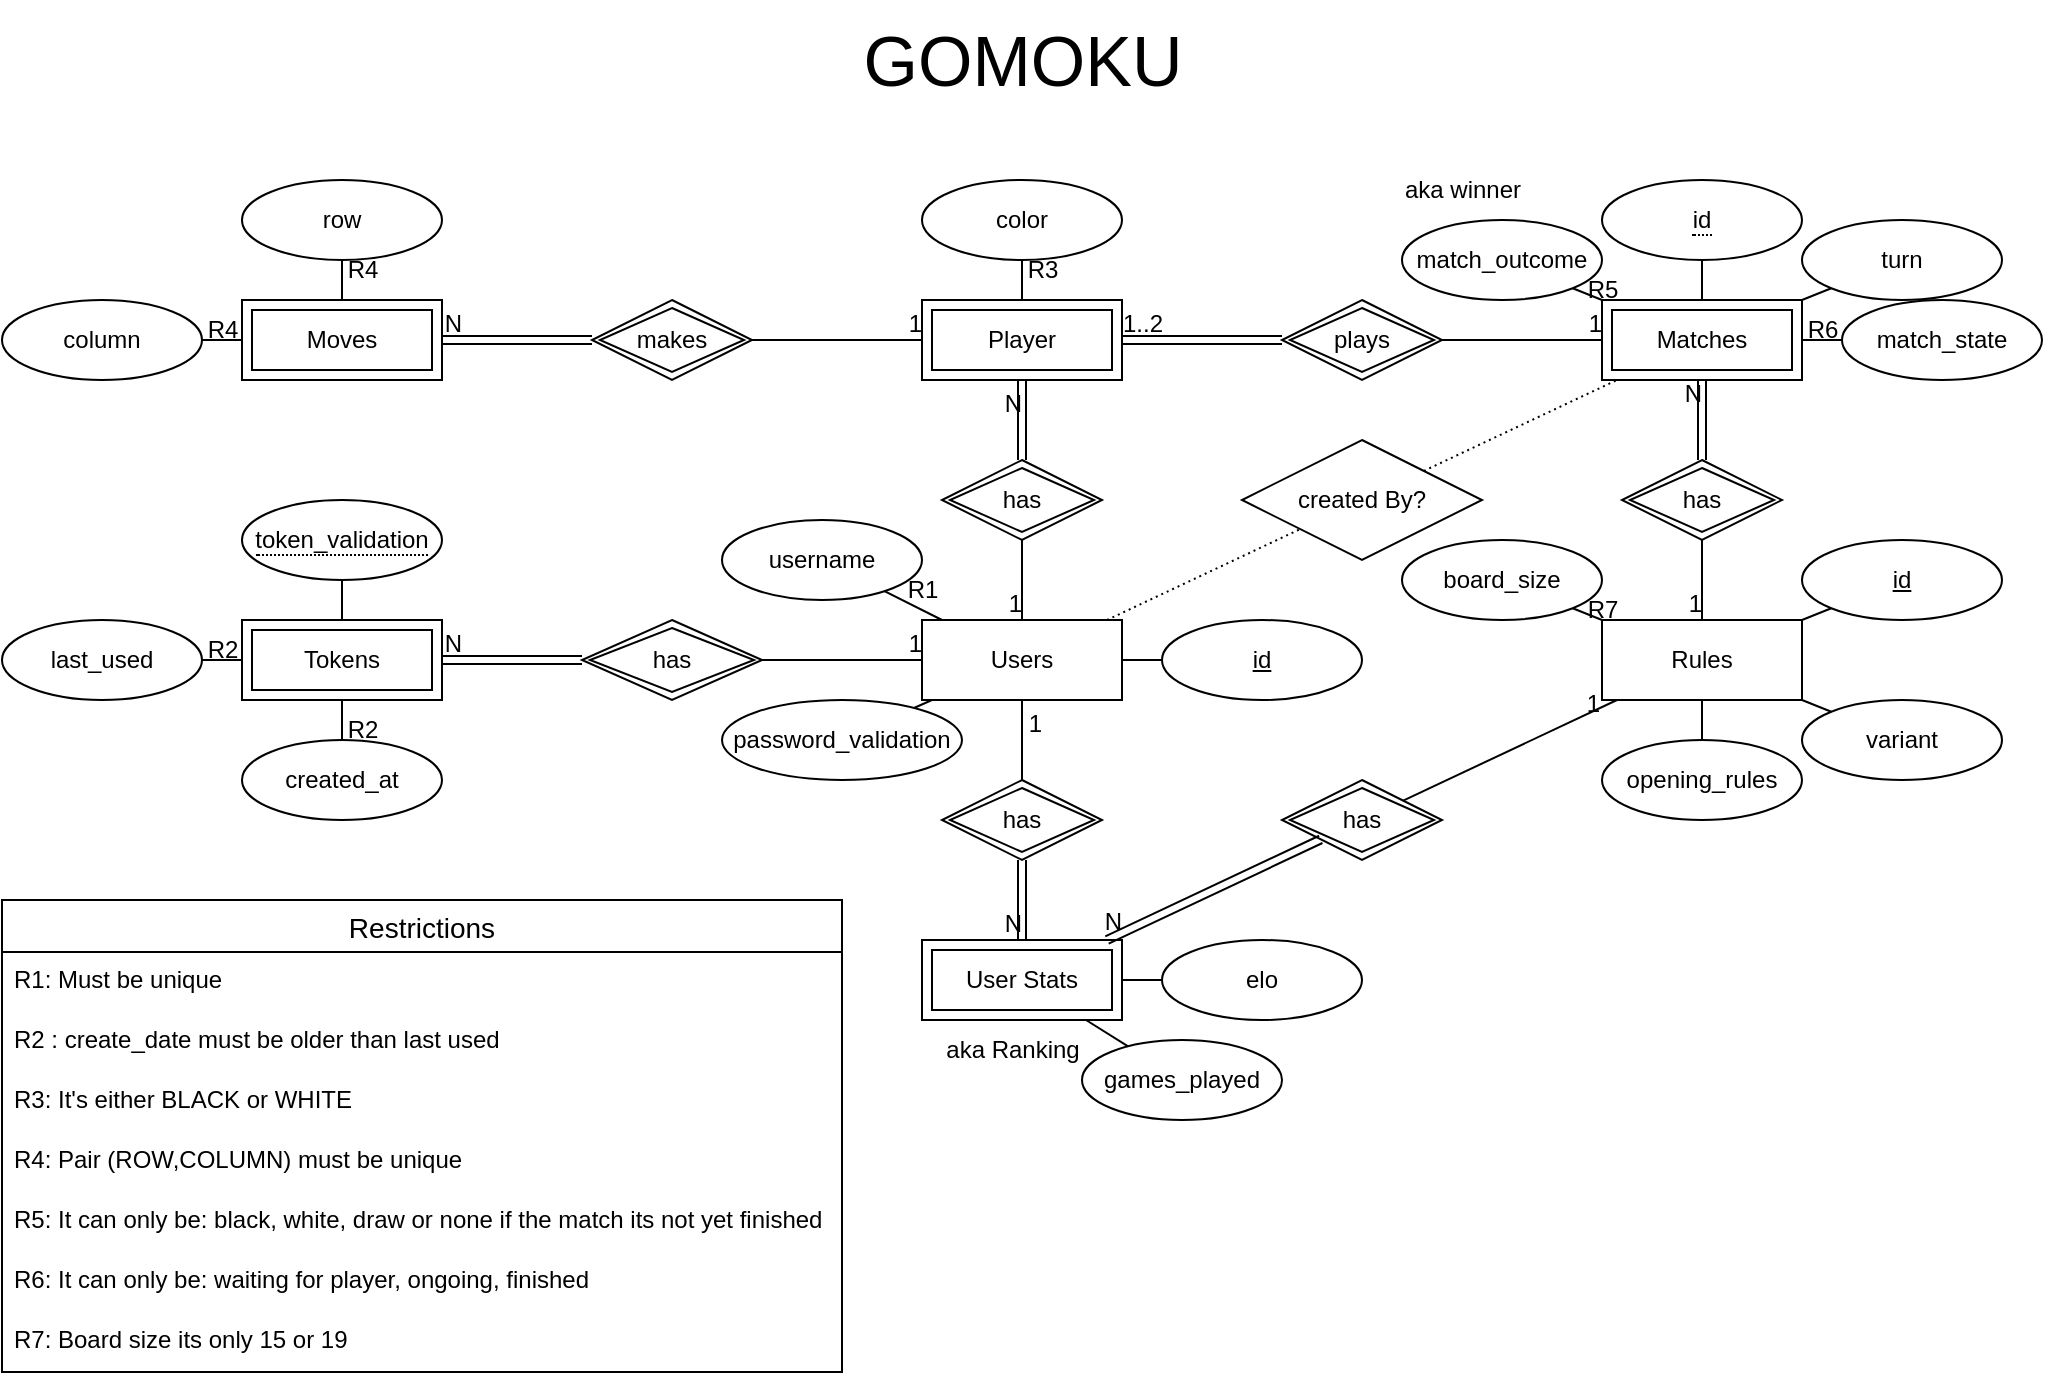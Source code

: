 <mxfile version="20.5.3" type="embed"><diagram name="Page-1" id="w9ihNUBb9Rjg-Ea71THt"><mxGraphModel dx="1593" dy="429" grid="1" gridSize="10" guides="1" tooltips="1" connect="1" arrows="1" fold="1" page="1" pageScale="1" pageWidth="827" pageHeight="1169" math="0" shadow="0"><root><mxCell id="0"/><mxCell id="1" parent="0"/><mxCell id="57" value="GOMOKU" style="text;html=1;align=center;verticalAlign=middle;resizable=0;points=[];autosize=1;strokeColor=none;fillColor=none;fontSize=35;" parent="1" vertex="1"><mxGeometry x="140" y="150" width="180" height="60" as="geometry"/></mxCell><mxCell id="286" value="" style="group" parent="1" vertex="1" connectable="0"><mxGeometry x="-280" y="230" width="1020" height="606" as="geometry"/></mxCell><mxCell id="265" value="" style="group" parent="286" vertex="1" connectable="0"><mxGeometry width="1020" height="606" as="geometry"/></mxCell><mxCell id="yqkwtP5y6iGvj30xNfCS-2" value="Users" style="whiteSpace=wrap;html=1;align=center;container=0;" parent="265" vertex="1"><mxGeometry x="460" y="230" width="100" height="40" as="geometry"/></mxCell><mxCell id="yqkwtP5y6iGvj30xNfCS-3" value="username" style="ellipse;whiteSpace=wrap;html=1;align=center;container=0;" parent="265" vertex="1"><mxGeometry x="360" y="180" width="100" height="40" as="geometry"/></mxCell><mxCell id="yqkwtP5y6iGvj30xNfCS-4" value="id" style="ellipse;whiteSpace=wrap;html=1;align=center;fontStyle=4;container=0;" parent="265" vertex="1"><mxGeometry x="580" y="230" width="100" height="40" as="geometry"/></mxCell><mxCell id="yqkwtP5y6iGvj30xNfCS-15" value="" style="endArrow=none;html=1;rounded=0;" parent="265" source="yqkwtP5y6iGvj30xNfCS-4" target="yqkwtP5y6iGvj30xNfCS-2" edge="1"><mxGeometry relative="1" as="geometry"><mxPoint x="279" y="450" as="sourcePoint"/><mxPoint x="439" y="450" as="targetPoint"/></mxGeometry></mxCell><mxCell id="yqkwtP5y6iGvj30xNfCS-16" value="" style="endArrow=none;html=1;rounded=0;" parent="265" source="yqkwtP5y6iGvj30xNfCS-3" target="yqkwtP5y6iGvj30xNfCS-2" edge="1"><mxGeometry relative="1" as="geometry"><mxPoint x="279" y="450" as="sourcePoint"/><mxPoint x="439" y="450" as="targetPoint"/></mxGeometry></mxCell><mxCell id="yqkwtP5y6iGvj30xNfCS-19" value="elo" style="ellipse;whiteSpace=wrap;html=1;align=center;container=0;" parent="265" vertex="1"><mxGeometry x="580" y="390" width="100" height="40" as="geometry"/></mxCell><mxCell id="yqkwtP5y6iGvj30xNfCS-31" value="password_validation" style="ellipse;whiteSpace=wrap;html=1;align=center;container=0;" parent="265" vertex="1"><mxGeometry x="360" y="270" width="120" height="40" as="geometry"/></mxCell><mxCell id="4" value="match_outcome" style="ellipse;whiteSpace=wrap;html=1;align=center;container=0;" parent="265" vertex="1"><mxGeometry x="700" y="30" width="100" height="40" as="geometry"/></mxCell><mxCell id="5" value="" style="endArrow=none;html=1;rounded=0;" parent="265" source="154" target="4" edge="1"><mxGeometry relative="1" as="geometry"><mxPoint x="870" y="85" as="sourcePoint"/><mxPoint x="957.5" y="405" as="targetPoint"/></mxGeometry></mxCell><mxCell id="19" value="created_at" style="ellipse;whiteSpace=wrap;html=1;align=center;container=0;" parent="265" vertex="1"><mxGeometry x="120" y="290" width="100" height="40" as="geometry"/></mxCell><mxCell id="20" value="last_used" style="ellipse;whiteSpace=wrap;html=1;align=center;container=0;" parent="265" vertex="1"><mxGeometry y="230" width="100" height="40" as="geometry"/></mxCell><mxCell id="21" value="" style="endArrow=none;html=1;rounded=0;" parent="265" source="39" target="20" edge="1"><mxGeometry relative="1" as="geometry"><mxPoint x="179.0" y="370.0" as="sourcePoint"/><mxPoint x="359" y="300" as="targetPoint"/></mxGeometry></mxCell><mxCell id="22" value="" style="endArrow=none;html=1;rounded=0;" parent="265" source="39" target="19" edge="1"><mxGeometry relative="1" as="geometry"><mxPoint x="148.954" y="370.0" as="sourcePoint"/><mxPoint x="359" y="300" as="targetPoint"/></mxGeometry></mxCell><mxCell id="38" value="has" style="shape=rhombus;double=1;perimeter=rhombusPerimeter;whiteSpace=wrap;html=1;align=center;container=0;" parent="265" vertex="1"><mxGeometry x="290" y="230" width="90" height="40" as="geometry"/></mxCell><mxCell id="39" value="Tokens" style="shape=ext;margin=3;double=1;whiteSpace=wrap;html=1;align=center;container=0;" parent="265" vertex="1"><mxGeometry x="120" y="230" width="100" height="40" as="geometry"/></mxCell><mxCell id="44" value="" style="endArrow=none;html=1;rounded=0;" parent="265" source="38" target="yqkwtP5y6iGvj30xNfCS-2" edge="1"><mxGeometry relative="1" as="geometry"><mxPoint x="99" y="320" as="sourcePoint"/><mxPoint x="259" y="320" as="targetPoint"/></mxGeometry></mxCell><mxCell id="45" value="1" style="resizable=0;html=1;align=right;verticalAlign=bottom;container=0;" parent="44" connectable="0" vertex="1"><mxGeometry relative="1" as="geometry"><mxPoint x="40" as="offset"/></mxGeometry></mxCell><mxCell id="77" value="" style="endArrow=none;html=1;rounded=0;" parent="265" source="yqkwtP5y6iGvj30xNfCS-19" target="178" edge="1"><mxGeometry width="50" height="50" relative="1" as="geometry"><mxPoint x="330" y="480" as="sourcePoint"/><mxPoint x="380" y="430" as="targetPoint"/></mxGeometry></mxCell><mxCell id="101" value="turn" style="ellipse;whiteSpace=wrap;html=1;align=center;container=0;" parent="265" vertex="1"><mxGeometry x="900" y="30" width="100" height="40" as="geometry"/></mxCell><mxCell id="102" value="" style="endArrow=none;html=1;rounded=0;" parent="265" source="154" target="101" edge="1"><mxGeometry relative="1" as="geometry"><mxPoint x="797.5" y="95.0" as="sourcePoint"/><mxPoint x="987.5" y="185" as="targetPoint"/></mxGeometry></mxCell><mxCell id="123" value="" style="shape=link;html=1;rounded=0;" parent="265" source="38" target="39" edge="1"><mxGeometry relative="1" as="geometry"><mxPoint x="350" y="290" as="sourcePoint"/><mxPoint x="510" y="290" as="targetPoint"/></mxGeometry></mxCell><mxCell id="124" value="N" style="resizable=0;html=1;align=right;verticalAlign=bottom;" parent="123" connectable="0" vertex="1"><mxGeometry relative="1" as="geometry"><mxPoint x="-25" as="offset"/></mxGeometry></mxCell><mxCell id="130" value="Rules" style="whiteSpace=wrap;html=1;align=center;" parent="265" vertex="1"><mxGeometry x="800" y="230" width="100" height="40" as="geometry"/></mxCell><mxCell id="154" value="Matches" style="shape=ext;margin=3;double=1;whiteSpace=wrap;html=1;align=center;" parent="265" vertex="1"><mxGeometry x="800" y="70" width="100" height="40" as="geometry"/></mxCell><mxCell id="155" value="has" style="shape=rhombus;double=1;perimeter=rhombusPerimeter;whiteSpace=wrap;html=1;align=center;" parent="265" vertex="1"><mxGeometry x="810" y="150" width="80" height="40" as="geometry"/></mxCell><mxCell id="145" value="" style="shape=link;html=1;rounded=0;" parent="265" source="155" target="154" edge="1"><mxGeometry relative="1" as="geometry"><mxPoint x="847.5" y="155.0" as="sourcePoint"/><mxPoint x="847.5" y="115.0" as="targetPoint"/></mxGeometry></mxCell><mxCell id="146" value="N" style="resizable=0;html=1;align=right;verticalAlign=bottom;" parent="145" connectable="0" vertex="1"><mxGeometry relative="1" as="geometry"><mxPoint y="-5" as="offset"/></mxGeometry></mxCell><mxCell id="161" value="board_size" style="ellipse;whiteSpace=wrap;html=1;align=center;container=0;" parent="265" vertex="1"><mxGeometry x="700" y="190" width="100" height="40" as="geometry"/></mxCell><mxCell id="116" value="" style="endArrow=none;html=1;rounded=0;" parent="265" source="130" target="161" edge="1"><mxGeometry relative="1" as="geometry"><mxPoint x="1077.5" y="264.924" as="sourcePoint"/><mxPoint x="1190.0" y="215.0" as="targetPoint"/></mxGeometry></mxCell><mxCell id="162" value="opening_rules" style="ellipse;whiteSpace=wrap;html=1;align=center;container=0;" parent="265" vertex="1"><mxGeometry x="800" y="290" width="100" height="40" as="geometry"/></mxCell><mxCell id="108" value="" style="endArrow=none;html=1;rounded=0;" parent="265" source="130" target="162" edge="1"><mxGeometry relative="1" as="geometry"><mxPoint x="1127.5" y="265.0" as="sourcePoint"/><mxPoint x="1190.0" y="295.0" as="targetPoint"/></mxGeometry></mxCell><mxCell id="163" value="variant" style="ellipse;whiteSpace=wrap;html=1;align=center;container=0;" parent="265" vertex="1"><mxGeometry x="900" y="270" width="100" height="40" as="geometry"/></mxCell><mxCell id="119" value="" style="endArrow=none;html=1;rounded=0;" parent="265" source="130" target="163" edge="1"><mxGeometry relative="1" as="geometry"><mxPoint x="1177.5" y="265.0" as="sourcePoint"/><mxPoint x="1260.0" y="255.0" as="targetPoint"/></mxGeometry></mxCell><mxCell id="169" value="Moves" style="shape=ext;margin=3;double=1;whiteSpace=wrap;html=1;align=center;" parent="265" vertex="1"><mxGeometry x="120" y="70" width="100" height="40" as="geometry"/></mxCell><mxCell id="176" value="&lt;span style=&quot;border-bottom: 1px dotted&quot;&gt;id&lt;/span&gt;" style="ellipse;whiteSpace=wrap;html=1;align=center;" parent="265" vertex="1"><mxGeometry x="800" y="10" width="100" height="40" as="geometry"/></mxCell><mxCell id="yqkwtP5y6iGvj30xNfCS-12" value="" style="endArrow=none;html=1;rounded=0;" parent="265" source="176" target="154" edge="1"><mxGeometry relative="1" as="geometry"><mxPoint x="850.0" y="25" as="sourcePoint"/><mxPoint x="847.5" y="75.0" as="targetPoint"/></mxGeometry></mxCell><mxCell id="177" value="&lt;span style=&quot;border-bottom: 1px dotted&quot;&gt;token_validation&lt;/span&gt;" style="ellipse;whiteSpace=wrap;html=1;align=center;" parent="265" vertex="1"><mxGeometry x="120" y="170" width="100" height="40" as="geometry"/></mxCell><mxCell id="yqkwtP5y6iGvj30xNfCS-44" value="" style="endArrow=none;html=1;rounded=0;" parent="265" source="39" target="177" edge="1"><mxGeometry relative="1" as="geometry"><mxPoint x="129.0" y="350.0" as="sourcePoint"/><mxPoint x="110.0" y="410.0" as="targetPoint"/></mxGeometry></mxCell><mxCell id="178" value="User Stats" style="shape=ext;margin=3;double=1;whiteSpace=wrap;html=1;align=center;" parent="265" vertex="1"><mxGeometry x="460" y="390" width="100" height="40" as="geometry"/></mxCell><mxCell id="184" value="has" style="shape=rhombus;double=1;perimeter=rhombusPerimeter;whiteSpace=wrap;html=1;align=center;" parent="265" vertex="1"><mxGeometry x="640" y="310" width="80" height="40" as="geometry"/></mxCell><mxCell id="186" value="has" style="shape=rhombus;double=1;perimeter=rhombusPerimeter;whiteSpace=wrap;html=1;align=center;" parent="265" vertex="1"><mxGeometry x="470" y="310" width="80" height="40" as="geometry"/></mxCell><mxCell id="187" value="" style="endArrow=none;html=1;rounded=0;" parent="265" source="186" target="yqkwtP5y6iGvj30xNfCS-2" edge="1"><mxGeometry relative="1" as="geometry"><mxPoint x="510" y="205" as="sourcePoint"/><mxPoint x="670" y="205" as="targetPoint"/></mxGeometry></mxCell><mxCell id="188" value="1" style="resizable=0;html=1;align=right;verticalAlign=bottom;" parent="187" connectable="0" vertex="1"><mxGeometry relative="1" as="geometry"><mxPoint x="10" as="offset"/></mxGeometry></mxCell><mxCell id="189" value="" style="shape=link;html=1;rounded=0;" parent="265" source="186" target="178" edge="1"><mxGeometry relative="1" as="geometry"><mxPoint x="510" y="205" as="sourcePoint"/><mxPoint x="670" y="205" as="targetPoint"/></mxGeometry></mxCell><mxCell id="190" value="N" style="resizable=0;html=1;align=right;verticalAlign=bottom;" parent="189" connectable="0" vertex="1"><mxGeometry relative="1" as="geometry"><mxPoint y="20" as="offset"/></mxGeometry></mxCell><mxCell id="194" value="" style="endArrow=none;html=1;rounded=0;" parent="265" source="155" target="130" edge="1"><mxGeometry relative="1" as="geometry"><mxPoint x="510" y="185" as="sourcePoint"/><mxPoint x="670" y="185" as="targetPoint"/></mxGeometry></mxCell><mxCell id="195" value="1" style="resizable=0;html=1;align=right;verticalAlign=bottom;" parent="194" connectable="0" vertex="1"><mxGeometry relative="1" as="geometry"><mxPoint y="20" as="offset"/></mxGeometry></mxCell><mxCell id="196" value="makes" style="shape=rhombus;double=1;perimeter=rhombusPerimeter;whiteSpace=wrap;html=1;align=center;" parent="265" vertex="1"><mxGeometry x="295" y="70" width="80" height="40" as="geometry"/></mxCell><mxCell id="197" value="" style="endArrow=none;html=1;rounded=0;" parent="265" source="196" target="213" edge="1"><mxGeometry relative="1" as="geometry"><mxPoint x="500" y="205" as="sourcePoint"/><mxPoint x="660" y="205" as="targetPoint"/></mxGeometry></mxCell><mxCell id="198" value="1" style="resizable=0;html=1;align=right;verticalAlign=bottom;" parent="197" connectable="0" vertex="1"><mxGeometry relative="1" as="geometry"><mxPoint x="43" as="offset"/></mxGeometry></mxCell><mxCell id="199" value="" style="shape=link;html=1;rounded=0;" parent="265" source="196" target="169" edge="1"><mxGeometry relative="1" as="geometry"><mxPoint x="500" y="205" as="sourcePoint"/><mxPoint x="660" y="205" as="targetPoint"/></mxGeometry></mxCell><mxCell id="200" value="N" style="resizable=0;html=1;align=right;verticalAlign=bottom;" parent="199" connectable="0" vertex="1"><mxGeometry relative="1" as="geometry"><mxPoint x="-27" as="offset"/></mxGeometry></mxCell><mxCell id="127" value="" style="endArrow=none;html=1;rounded=0;" parent="265" source="184" target="130" edge="1"><mxGeometry relative="1" as="geometry"><mxPoint x="1060" y="255.0" as="sourcePoint"/><mxPoint x="847.5" y="355.0" as="targetPoint"/></mxGeometry></mxCell><mxCell id="128" value="1" style="resizable=0;html=1;align=right;verticalAlign=bottom;" parent="127" connectable="0" vertex="1"><mxGeometry relative="1" as="geometry"><mxPoint x="46" y="-15" as="offset"/></mxGeometry></mxCell><mxCell id="207" value="" style="shape=link;html=1;rounded=0;" parent="265" source="184" target="178" edge="1"><mxGeometry relative="1" as="geometry"><mxPoint x="670" y="420" as="sourcePoint"/><mxPoint x="530" y="555" as="targetPoint"/></mxGeometry></mxCell><mxCell id="208" value="N" style="resizable=0;html=1;align=right;verticalAlign=bottom;" parent="207" connectable="0" vertex="1"><mxGeometry relative="1" as="geometry"><mxPoint x="-46" y="25" as="offset"/></mxGeometry></mxCell><mxCell id="209" value="id" style="ellipse;whiteSpace=wrap;html=1;align=center;fontStyle=4;" parent="265" vertex="1"><mxGeometry x="900" y="190" width="100" height="40" as="geometry"/></mxCell><mxCell id="210" value="" style="endArrow=none;html=1;rounded=0;" parent="265" source="130" target="209" edge="1"><mxGeometry relative="1" as="geometry"><mxPoint x="480" y="175" as="sourcePoint"/><mxPoint x="640" y="175" as="targetPoint"/></mxGeometry></mxCell><mxCell id="212" value="1..2" style="text;html=1;align=center;verticalAlign=middle;resizable=0;points=[];autosize=1;strokeColor=none;fillColor=none;" parent="265" vertex="1"><mxGeometry x="550" y="67" width="40" height="30" as="geometry"/></mxCell><mxCell id="213" value="Player" style="shape=ext;margin=3;double=1;whiteSpace=wrap;html=1;align=center;" parent="265" vertex="1"><mxGeometry x="460" y="70" width="100" height="40" as="geometry"/></mxCell><mxCell id="224" value="aka Ranking" style="text;html=1;align=center;verticalAlign=middle;resizable=0;points=[];autosize=1;strokeColor=none;fillColor=none;" parent="265" vertex="1"><mxGeometry x="460" y="430" width="90" height="30" as="geometry"/></mxCell><mxCell id="227" value="plays" style="shape=rhombus;double=1;perimeter=rhombusPerimeter;whiteSpace=wrap;html=1;align=center;" parent="265" vertex="1"><mxGeometry x="640" y="70" width="80" height="40" as="geometry"/></mxCell><mxCell id="228" value="" style="shape=link;html=1;rounded=0;" parent="265" source="227" target="213" edge="1"><mxGeometry relative="1" as="geometry"><mxPoint x="480" y="75" as="sourcePoint"/><mxPoint x="640" y="75" as="targetPoint"/><Array as="points"/></mxGeometry></mxCell><mxCell id="230" value="" style="endArrow=none;html=1;rounded=0;" parent="265" source="227" target="154" edge="1"><mxGeometry relative="1" as="geometry"><mxPoint x="480" y="75" as="sourcePoint"/><mxPoint x="640" y="75" as="targetPoint"/></mxGeometry></mxCell><mxCell id="231" value="1" style="resizable=0;html=1;align=right;verticalAlign=bottom;" parent="230" connectable="0" vertex="1"><mxGeometry relative="1" as="geometry"><mxPoint x="40" as="offset"/></mxGeometry></mxCell><mxCell id="235" value="has" style="shape=rhombus;double=1;perimeter=rhombusPerimeter;whiteSpace=wrap;html=1;align=center;" parent="265" vertex="1"><mxGeometry x="470" y="150" width="80" height="40" as="geometry"/></mxCell><mxCell id="236" value="" style="shape=link;html=1;rounded=0;" parent="265" source="235" target="213" edge="1"><mxGeometry relative="1" as="geometry"><mxPoint x="480" y="75" as="sourcePoint"/><mxPoint x="640" y="75" as="targetPoint"/></mxGeometry></mxCell><mxCell id="237" value="N" style="resizable=0;html=1;align=right;verticalAlign=bottom;" parent="236" connectable="0" vertex="1"><mxGeometry relative="1" as="geometry"><mxPoint as="offset"/></mxGeometry></mxCell><mxCell id="238" value="" style="endArrow=none;html=1;rounded=0;" parent="265" source="235" target="yqkwtP5y6iGvj30xNfCS-2" edge="1"><mxGeometry relative="1" as="geometry"><mxPoint x="480" y="75" as="sourcePoint"/><mxPoint x="640" y="75" as="targetPoint"/></mxGeometry></mxCell><mxCell id="239" value="1" style="resizable=0;html=1;align=right;verticalAlign=bottom;" parent="238" connectable="0" vertex="1"><mxGeometry relative="1" as="geometry"><mxPoint y="20" as="offset"/></mxGeometry></mxCell><mxCell id="240" value="color" style="ellipse;whiteSpace=wrap;html=1;align=center;" parent="265" vertex="1"><mxGeometry x="460" y="10" width="100" height="40" as="geometry"/></mxCell><mxCell id="241" value="" style="endArrow=none;html=1;rounded=0;" parent="265" source="213" target="240" edge="1"><mxGeometry relative="1" as="geometry"><mxPoint x="480" y="75" as="sourcePoint"/><mxPoint x="420" y="45" as="targetPoint"/></mxGeometry></mxCell><mxCell id="242" value="match_state" style="ellipse;whiteSpace=wrap;html=1;align=center;" parent="265" vertex="1"><mxGeometry x="920" y="70" width="100" height="40" as="geometry"/></mxCell><mxCell id="243" value="" style="endArrow=none;html=1;rounded=0;" parent="265" source="154" target="242" edge="1"><mxGeometry relative="1" as="geometry"><mxPoint x="520" y="145" as="sourcePoint"/><mxPoint x="680" y="145" as="targetPoint"/></mxGeometry></mxCell><mxCell id="244" value="" style="endArrow=none;html=1;rounded=0;" parent="265" source="yqkwtP5y6iGvj30xNfCS-2" target="yqkwtP5y6iGvj30xNfCS-31" edge="1"><mxGeometry relative="1" as="geometry"><mxPoint x="330" y="110" as="sourcePoint"/><mxPoint x="490" y="110" as="targetPoint"/></mxGeometry></mxCell><mxCell id="245" value="aka winner" style="text;html=1;align=center;verticalAlign=middle;resizable=0;points=[];autosize=1;strokeColor=none;fillColor=none;" parent="265" vertex="1"><mxGeometry x="690" width="80" height="30" as="geometry"/></mxCell><mxCell id="246" value="column" style="ellipse;whiteSpace=wrap;html=1;align=center;" parent="265" vertex="1"><mxGeometry y="70" width="100" height="40" as="geometry"/></mxCell><mxCell id="247" value="row" style="ellipse;whiteSpace=wrap;html=1;align=center;" parent="265" vertex="1"><mxGeometry x="120" y="10" width="100" height="40" as="geometry"/></mxCell><mxCell id="167" value="" style="endArrow=none;html=1;rounded=0;" parent="265" source="247" target="169" edge="1"><mxGeometry relative="1" as="geometry"><mxPoint x="580" y="-60" as="sourcePoint"/><mxPoint x="460" y="95" as="targetPoint"/></mxGeometry></mxCell><mxCell id="248" value="" style="endArrow=none;html=1;rounded=0;" parent="265" source="246" target="169" edge="1"><mxGeometry relative="1" as="geometry"><mxPoint x="590" y="80" as="sourcePoint"/><mxPoint x="750" y="80" as="targetPoint"/></mxGeometry></mxCell><mxCell id="250" value="" style="endArrow=none;html=1;rounded=0;dashed=1;dashPattern=1 2;" parent="265" source="252" target="154" edge="1"><mxGeometry relative="1" as="geometry"><mxPoint x="590" y="140" as="sourcePoint"/><mxPoint x="750" y="140" as="targetPoint"/></mxGeometry></mxCell><mxCell id="252" value="created By?" style="shape=rhombus;perimeter=rhombusPerimeter;whiteSpace=wrap;html=1;align=center;" parent="265" vertex="1"><mxGeometry x="620" y="140" width="120" height="60" as="geometry"/></mxCell><mxCell id="253" value="" style="endArrow=none;html=1;rounded=0;dashed=1;dashPattern=1 2;" parent="265" source="yqkwtP5y6iGvj30xNfCS-2" target="252" edge="1"><mxGeometry relative="1" as="geometry"><mxPoint x="470" y="160" as="sourcePoint"/><mxPoint x="630" y="160" as="targetPoint"/></mxGeometry></mxCell><mxCell id="273" value="R1" style="text;html=1;align=center;verticalAlign=middle;resizable=0;points=[];autosize=1;strokeColor=none;fillColor=none;" parent="265" vertex="1"><mxGeometry x="440" y="200" width="40" height="30" as="geometry"/></mxCell><mxCell id="274" value="R2" style="text;html=1;align=center;verticalAlign=middle;resizable=0;points=[];autosize=1;strokeColor=none;fillColor=none;" parent="265" vertex="1"><mxGeometry x="160" y="270" width="40" height="30" as="geometry"/></mxCell><mxCell id="275" value="R2" style="text;html=1;align=center;verticalAlign=middle;resizable=0;points=[];autosize=1;strokeColor=none;fillColor=none;" parent="265" vertex="1"><mxGeometry x="90" y="230" width="40" height="30" as="geometry"/></mxCell><mxCell id="277" value="R3" style="text;html=1;align=center;verticalAlign=middle;resizable=0;points=[];autosize=1;strokeColor=none;fillColor=none;" parent="265" vertex="1"><mxGeometry x="500" y="40" width="40" height="30" as="geometry"/></mxCell><mxCell id="279" value="R4" style="text;html=1;align=center;verticalAlign=middle;resizable=0;points=[];autosize=1;strokeColor=none;fillColor=none;" parent="265" vertex="1"><mxGeometry x="160" y="40" width="40" height="30" as="geometry"/></mxCell><mxCell id="278" value="R4" style="text;html=1;align=center;verticalAlign=middle;resizable=0;points=[];autosize=1;strokeColor=none;fillColor=none;" parent="265" vertex="1"><mxGeometry x="90" y="70" width="40" height="30" as="geometry"/></mxCell><mxCell id="281" value="R5" style="text;html=1;align=center;verticalAlign=middle;resizable=0;points=[];autosize=1;strokeColor=none;fillColor=none;" parent="265" vertex="1"><mxGeometry x="780" y="50" width="40" height="30" as="geometry"/></mxCell><mxCell id="282" value="R6" style="text;html=1;align=center;verticalAlign=middle;resizable=0;points=[];autosize=1;strokeColor=none;fillColor=none;" parent="265" vertex="1"><mxGeometry x="890" y="70" width="40" height="30" as="geometry"/></mxCell><mxCell id="283" value="R7" style="text;html=1;align=center;verticalAlign=middle;resizable=0;points=[];autosize=1;strokeColor=none;fillColor=none;" parent="265" vertex="1"><mxGeometry x="780" y="210" width="40" height="30" as="geometry"/></mxCell><mxCell id="266" value="Restrictions" style="swimlane;fontStyle=0;childLayout=stackLayout;horizontal=1;startSize=26;horizontalStack=0;resizeParent=1;resizeParentMax=0;resizeLast=0;collapsible=1;marginBottom=0;align=center;fontSize=14;" parent="265" vertex="1"><mxGeometry y="370" width="420" height="236" as="geometry"/></mxCell><mxCell id="267" value="R1: Must be unique" style="text;strokeColor=none;fillColor=none;spacingLeft=4;spacingRight=4;overflow=hidden;rotatable=0;points=[[0,0.5],[1,0.5]];portConstraint=eastwest;fontSize=12;whiteSpace=wrap;html=1;" parent="266" vertex="1"><mxGeometry y="26" width="420" height="30" as="geometry"/></mxCell><mxCell id="268" value="R2 : create_date must be older than last used" style="text;strokeColor=none;fillColor=none;spacingLeft=4;spacingRight=4;overflow=hidden;rotatable=0;points=[[0,0.5],[1,0.5]];portConstraint=eastwest;fontSize=12;whiteSpace=wrap;html=1;" parent="266" vertex="1"><mxGeometry y="56" width="420" height="30" as="geometry"/></mxCell><mxCell id="269" value="R3: It's either BLACK or WHITE" style="text;strokeColor=none;fillColor=none;spacingLeft=4;spacingRight=4;overflow=hidden;rotatable=0;points=[[0,0.5],[1,0.5]];portConstraint=eastwest;fontSize=12;whiteSpace=wrap;html=1;" parent="266" vertex="1"><mxGeometry y="86" width="420" height="30" as="geometry"/></mxCell><mxCell id="270" value="R4: Pair (ROW,COLUMN) must be unique" style="text;strokeColor=none;fillColor=none;spacingLeft=4;spacingRight=4;overflow=hidden;rotatable=0;points=[[0,0.5],[1,0.5]];portConstraint=eastwest;fontSize=12;whiteSpace=wrap;html=1;" parent="266" vertex="1"><mxGeometry y="116" width="420" height="30" as="geometry"/></mxCell><mxCell id="271" value="R5: It can only be: black, white, draw or none if the match its not yet finished" style="text;strokeColor=none;fillColor=none;spacingLeft=4;spacingRight=4;overflow=hidden;rotatable=0;points=[[0,0.5],[1,0.5]];portConstraint=eastwest;fontSize=12;whiteSpace=wrap;html=1;" parent="266" vertex="1"><mxGeometry y="146" width="420" height="30" as="geometry"/></mxCell><mxCell id="272" value="R6: It can only be: waiting for player, ongoing, finished" style="text;strokeColor=none;fillColor=none;spacingLeft=4;spacingRight=4;overflow=hidden;rotatable=0;points=[[0,0.5],[1,0.5]];portConstraint=eastwest;fontSize=12;whiteSpace=wrap;html=1;" parent="266" vertex="1"><mxGeometry y="176" width="420" height="30" as="geometry"/></mxCell><mxCell id="280" value="R7: Board size its only 15 or 19" style="text;strokeColor=none;fillColor=none;spacingLeft=4;spacingRight=4;overflow=hidden;rotatable=0;points=[[0,0.5],[1,0.5]];portConstraint=eastwest;fontSize=12;whiteSpace=wrap;html=1;" parent="266" vertex="1"><mxGeometry y="206" width="420" height="30" as="geometry"/></mxCell><mxCell id="9" value="games_played" style="ellipse;whiteSpace=wrap;html=1;align=center;container=0;" parent="265" vertex="1"><mxGeometry x="540" y="440" width="100" height="40" as="geometry"/></mxCell><mxCell id="76" value="" style="endArrow=none;html=1;rounded=0;" parent="265" source="178" target="9" edge="1"><mxGeometry width="50" height="50" relative="1" as="geometry"><mxPoint x="330" y="480" as="sourcePoint"/><mxPoint x="380" y="430" as="targetPoint"/></mxGeometry></mxCell></root></mxGraphModel></diagram></mxfile>